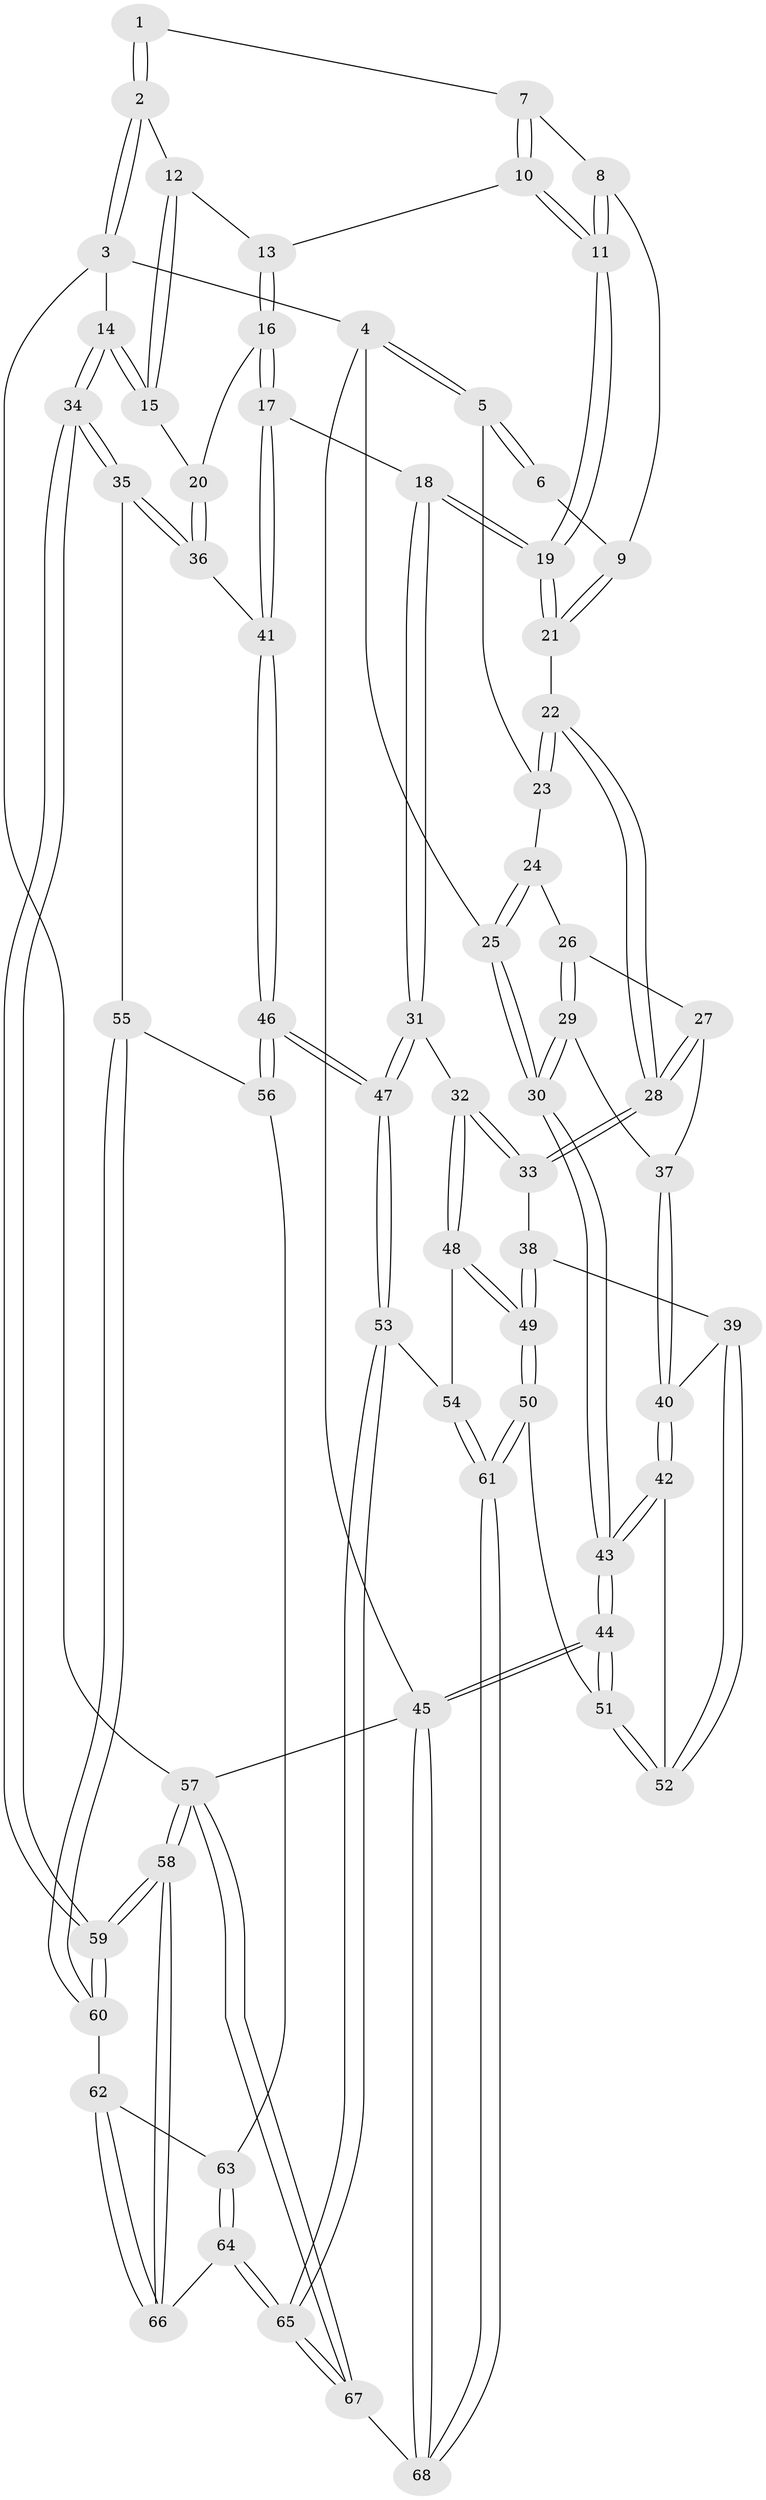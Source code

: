 // Generated by graph-tools (version 1.1) at 2025/27/03/09/25 03:27:03]
// undirected, 68 vertices, 167 edges
graph export_dot {
graph [start="1"]
  node [color=gray90,style=filled];
  1 [pos="+0.7489086305943529+0"];
  2 [pos="+1+0"];
  3 [pos="+1+0"];
  4 [pos="+0+0"];
  5 [pos="+0+0"];
  6 [pos="+0.4225723523335159+0"];
  7 [pos="+0.7326336412495028+0"];
  8 [pos="+0.6605429466786611+0"];
  9 [pos="+0.4754941637206169+0.09932918022412822"];
  10 [pos="+0.7591186506446564+0.05189345737042874"];
  11 [pos="+0.609954029195252+0.1485884360646778"];
  12 [pos="+0.886539011834696+0.12642484033060594"];
  13 [pos="+0.8266016042009795+0.13317539466601347"];
  14 [pos="+1+0.2879306477380481"];
  15 [pos="+1+0.25628734311944507"];
  16 [pos="+0.7144033971143359+0.30249391460598846"];
  17 [pos="+0.642948042013+0.32814112520182587"];
  18 [pos="+0.6310044403489464+0.326009560658433"];
  19 [pos="+0.5475859896027663+0.2193539845418285"];
  20 [pos="+0.844290801822677+0.3296227947393596"];
  21 [pos="+0.47574756378958355+0.177870440033651"];
  22 [pos="+0.3544781146997475+0.2085992811811439"];
  23 [pos="+0+0"];
  24 [pos="+0.15059615384856043+0.2460853131123196"];
  25 [pos="+0+0.18317812473580608"];
  26 [pos="+0.1589846151084457+0.25828745883807674"];
  27 [pos="+0.23086183339329408+0.31095793777186487"];
  28 [pos="+0.26185134042568653+0.3162001022754515"];
  29 [pos="+0+0.3281552771244095"];
  30 [pos="+0+0.3062127730265657"];
  31 [pos="+0.50373417724447+0.49310212280283316"];
  32 [pos="+0.47185331023163957+0.5136934887217984"];
  33 [pos="+0.2971338158647483+0.4598260971121989"];
  34 [pos="+1+0.5038082466609048"];
  35 [pos="+0.943570953456438+0.5649380668220402"];
  36 [pos="+0.923157379067188+0.5402635720205737"];
  37 [pos="+0.07790734561854151+0.39233272085479187"];
  38 [pos="+0.2680678022559072+0.49415881330780387"];
  39 [pos="+0.21199982013613636+0.5296365452017662"];
  40 [pos="+0.09795478108612721+0.5443508477586693"];
  41 [pos="+0.6905389223452373+0.4066678527629459"];
  42 [pos="+0.08214407983716776+0.5563721950299815"];
  43 [pos="+0+0.6904258319019296"];
  44 [pos="+0+0.8966296937299334"];
  45 [pos="+0+1"];
  46 [pos="+0.7416981244546064+0.6706615131247522"];
  47 [pos="+0.7396023889171017+0.6724063518256019"];
  48 [pos="+0.4677935727982665+0.5915762880280248"];
  49 [pos="+0.3332326800106997+0.6998754847367457"];
  50 [pos="+0.2776369398943191+0.8199476908564614"];
  51 [pos="+0.23888108987232176+0.8104384070646926"];
  52 [pos="+0.22744693390221768+0.7642304984487304"];
  53 [pos="+0.6919511465055564+0.7492112184780236"];
  54 [pos="+0.5125056294481855+0.6746226990109141"];
  55 [pos="+0.9201290436962897+0.5889303195470282"];
  56 [pos="+0.8288129501259502+0.6466104856012825"];
  57 [pos="+1+1"];
  58 [pos="+1+1"];
  59 [pos="+1+1"];
  60 [pos="+0.9773553133623066+0.7843722505470458"];
  61 [pos="+0.37409667042960393+0.9051148235227912"];
  62 [pos="+0.9520529070559728+0.7868565736158023"];
  63 [pos="+0.897479299439085+0.779194409788046"];
  64 [pos="+0.8507788265758393+0.8787178740581444"];
  65 [pos="+0.683430663849058+0.8784659374617109"];
  66 [pos="+0.8807022229921398+0.8912072658640542"];
  67 [pos="+0.5432965678414657+1"];
  68 [pos="+0.49990973188431076+1"];
  1 -- 2;
  1 -- 2;
  1 -- 7;
  2 -- 3;
  2 -- 3;
  2 -- 12;
  3 -- 4;
  3 -- 14;
  3 -- 57;
  4 -- 5;
  4 -- 5;
  4 -- 25;
  4 -- 45;
  5 -- 6;
  5 -- 6;
  5 -- 23;
  6 -- 9;
  7 -- 8;
  7 -- 10;
  7 -- 10;
  8 -- 9;
  8 -- 11;
  8 -- 11;
  9 -- 21;
  9 -- 21;
  10 -- 11;
  10 -- 11;
  10 -- 13;
  11 -- 19;
  11 -- 19;
  12 -- 13;
  12 -- 15;
  12 -- 15;
  13 -- 16;
  13 -- 16;
  14 -- 15;
  14 -- 15;
  14 -- 34;
  14 -- 34;
  15 -- 20;
  16 -- 17;
  16 -- 17;
  16 -- 20;
  17 -- 18;
  17 -- 41;
  17 -- 41;
  18 -- 19;
  18 -- 19;
  18 -- 31;
  18 -- 31;
  19 -- 21;
  19 -- 21;
  20 -- 36;
  20 -- 36;
  21 -- 22;
  22 -- 23;
  22 -- 23;
  22 -- 28;
  22 -- 28;
  23 -- 24;
  24 -- 25;
  24 -- 25;
  24 -- 26;
  25 -- 30;
  25 -- 30;
  26 -- 27;
  26 -- 29;
  26 -- 29;
  27 -- 28;
  27 -- 28;
  27 -- 37;
  28 -- 33;
  28 -- 33;
  29 -- 30;
  29 -- 30;
  29 -- 37;
  30 -- 43;
  30 -- 43;
  31 -- 32;
  31 -- 47;
  31 -- 47;
  32 -- 33;
  32 -- 33;
  32 -- 48;
  32 -- 48;
  33 -- 38;
  34 -- 35;
  34 -- 35;
  34 -- 59;
  34 -- 59;
  35 -- 36;
  35 -- 36;
  35 -- 55;
  36 -- 41;
  37 -- 40;
  37 -- 40;
  38 -- 39;
  38 -- 49;
  38 -- 49;
  39 -- 40;
  39 -- 52;
  39 -- 52;
  40 -- 42;
  40 -- 42;
  41 -- 46;
  41 -- 46;
  42 -- 43;
  42 -- 43;
  42 -- 52;
  43 -- 44;
  43 -- 44;
  44 -- 45;
  44 -- 45;
  44 -- 51;
  44 -- 51;
  45 -- 68;
  45 -- 68;
  45 -- 57;
  46 -- 47;
  46 -- 47;
  46 -- 56;
  46 -- 56;
  47 -- 53;
  47 -- 53;
  48 -- 49;
  48 -- 49;
  48 -- 54;
  49 -- 50;
  49 -- 50;
  50 -- 51;
  50 -- 61;
  50 -- 61;
  51 -- 52;
  51 -- 52;
  53 -- 54;
  53 -- 65;
  53 -- 65;
  54 -- 61;
  54 -- 61;
  55 -- 56;
  55 -- 60;
  55 -- 60;
  56 -- 63;
  57 -- 58;
  57 -- 58;
  57 -- 67;
  57 -- 67;
  58 -- 59;
  58 -- 59;
  58 -- 66;
  58 -- 66;
  59 -- 60;
  59 -- 60;
  60 -- 62;
  61 -- 68;
  61 -- 68;
  62 -- 63;
  62 -- 66;
  62 -- 66;
  63 -- 64;
  63 -- 64;
  64 -- 65;
  64 -- 65;
  64 -- 66;
  65 -- 67;
  65 -- 67;
  67 -- 68;
}
